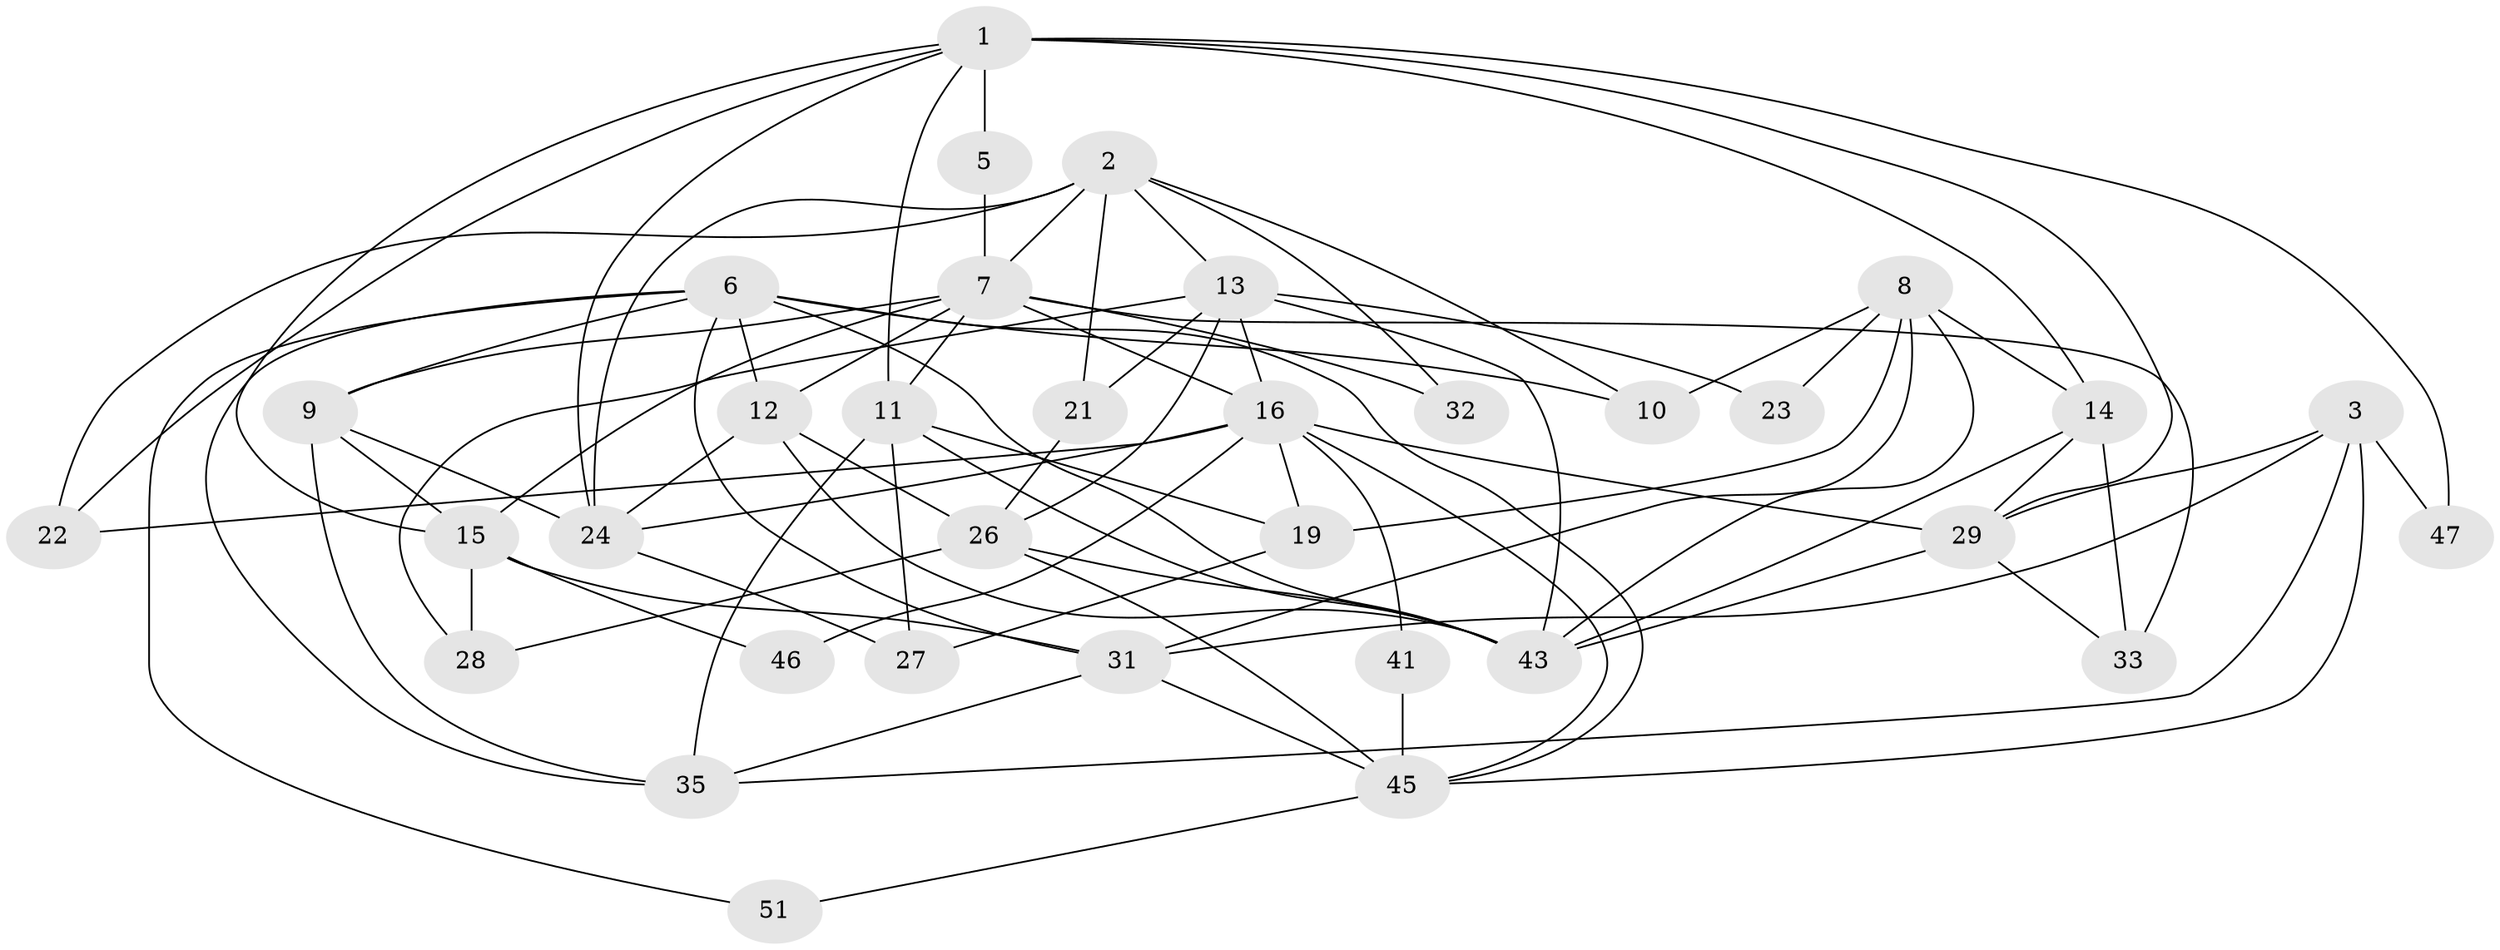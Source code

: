 // original degree distribution, {5: 0.25925925925925924, 3: 0.3148148148148148, 4: 0.16666666666666666, 2: 0.12962962962962962, 7: 0.05555555555555555, 6: 0.07407407407407407}
// Generated by graph-tools (version 1.1) at 2025/42/03/06/25 10:42:00]
// undirected, 34 vertices, 83 edges
graph export_dot {
graph [start="1"]
  node [color=gray90,style=filled];
  1 [super="+39"];
  2 [super="+25"];
  3 [super="+4"];
  5;
  6 [super="+42"];
  7 [super="+17"];
  8 [super="+40"];
  9 [super="+50"];
  10;
  11 [super="+52"];
  12;
  13 [super="+20"];
  14 [super="+36"];
  15 [super="+18"];
  16 [super="+44"];
  19;
  21;
  22;
  23;
  24 [super="+48"];
  26 [super="+30"];
  27 [super="+38"];
  28;
  29 [super="+34"];
  31 [super="+54"];
  32;
  33;
  35 [super="+37"];
  41;
  43 [super="+49"];
  45 [super="+53"];
  46;
  47;
  51;
  1 -- 14 [weight=2];
  1 -- 22;
  1 -- 5;
  1 -- 47;
  1 -- 11;
  1 -- 29;
  1 -- 24;
  1 -- 15;
  2 -- 10;
  2 -- 21;
  2 -- 32;
  2 -- 22;
  2 -- 7;
  2 -- 13;
  2 -- 24;
  3 -- 31;
  3 -- 45;
  3 -- 47;
  3 -- 29;
  3 -- 35;
  5 -- 7;
  6 -- 35;
  6 -- 10;
  6 -- 12;
  6 -- 51;
  6 -- 9;
  6 -- 45;
  6 -- 31;
  6 -- 43;
  7 -- 12;
  7 -- 9;
  7 -- 32;
  7 -- 33;
  7 -- 11;
  7 -- 16;
  7 -- 15;
  8 -- 14;
  8 -- 10;
  8 -- 19;
  8 -- 23;
  8 -- 31;
  8 -- 43;
  9 -- 24;
  9 -- 15;
  9 -- 35;
  11 -- 43;
  11 -- 35;
  11 -- 19;
  11 -- 27 [weight=2];
  12 -- 43;
  12 -- 24;
  12 -- 26;
  13 -- 43;
  13 -- 16 [weight=2];
  13 -- 28;
  13 -- 21;
  13 -- 23;
  13 -- 26;
  14 -- 33;
  14 -- 29;
  14 -- 43;
  15 -- 28;
  15 -- 31;
  15 -- 46;
  16 -- 24;
  16 -- 46;
  16 -- 45;
  16 -- 29;
  16 -- 19;
  16 -- 22;
  16 -- 41;
  19 -- 27;
  21 -- 26;
  24 -- 27;
  26 -- 28;
  26 -- 45;
  26 -- 43;
  29 -- 33;
  29 -- 43;
  31 -- 45;
  31 -- 35;
  41 -- 45;
  45 -- 51;
}
